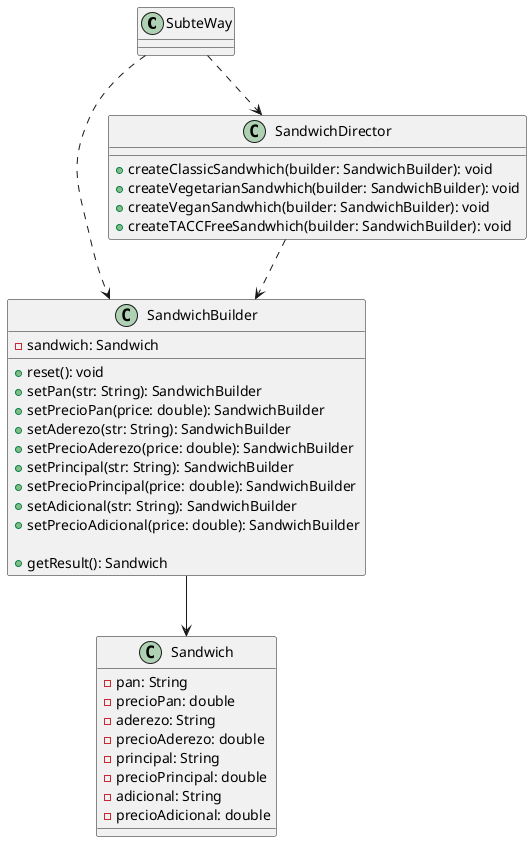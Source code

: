@startuml

class SubteWay

class SandwichBuilder {
    -sandwich: Sandwich

    +reset(): void
    +setPan(str: String): SandwichBuilder
    +setPrecioPan(price: double): SandwichBuilder
    +setAderezo(str: String): SandwichBuilder
    +setPrecioAderezo(price: double): SandwichBuilder
    +setPrincipal(str: String): SandwichBuilder
    +setPrecioPrincipal(price: double): SandwichBuilder
    +setAdicional(str: String): SandwichBuilder
    +setPrecioAdicional(price: double): SandwichBuilder

    +getResult(): Sandwich
}

class Sandwich {
    -pan: String
    -precioPan: double
    -aderezo: String
    -precioAderezo: double
    -principal: String
    -precioPrincipal: double
    -adicional: String
    -precioAdicional: double
}

class SandwichDirector {

    +createClassicSandwhich(builder: SandwichBuilder): void
    +createVegetarianSandwhich(builder: SandwichBuilder): void
    +createVeganSandwhich(builder: SandwichBuilder): void
    +createTACCFreeSandwhich(builder: SandwichBuilder): void
}

SandwichBuilder --> Sandwich
SubteWay ..> SandwichDirector
SubteWay ..> SandwichBuilder
SandwichDirector ..> SandwichBuilder


@enduml